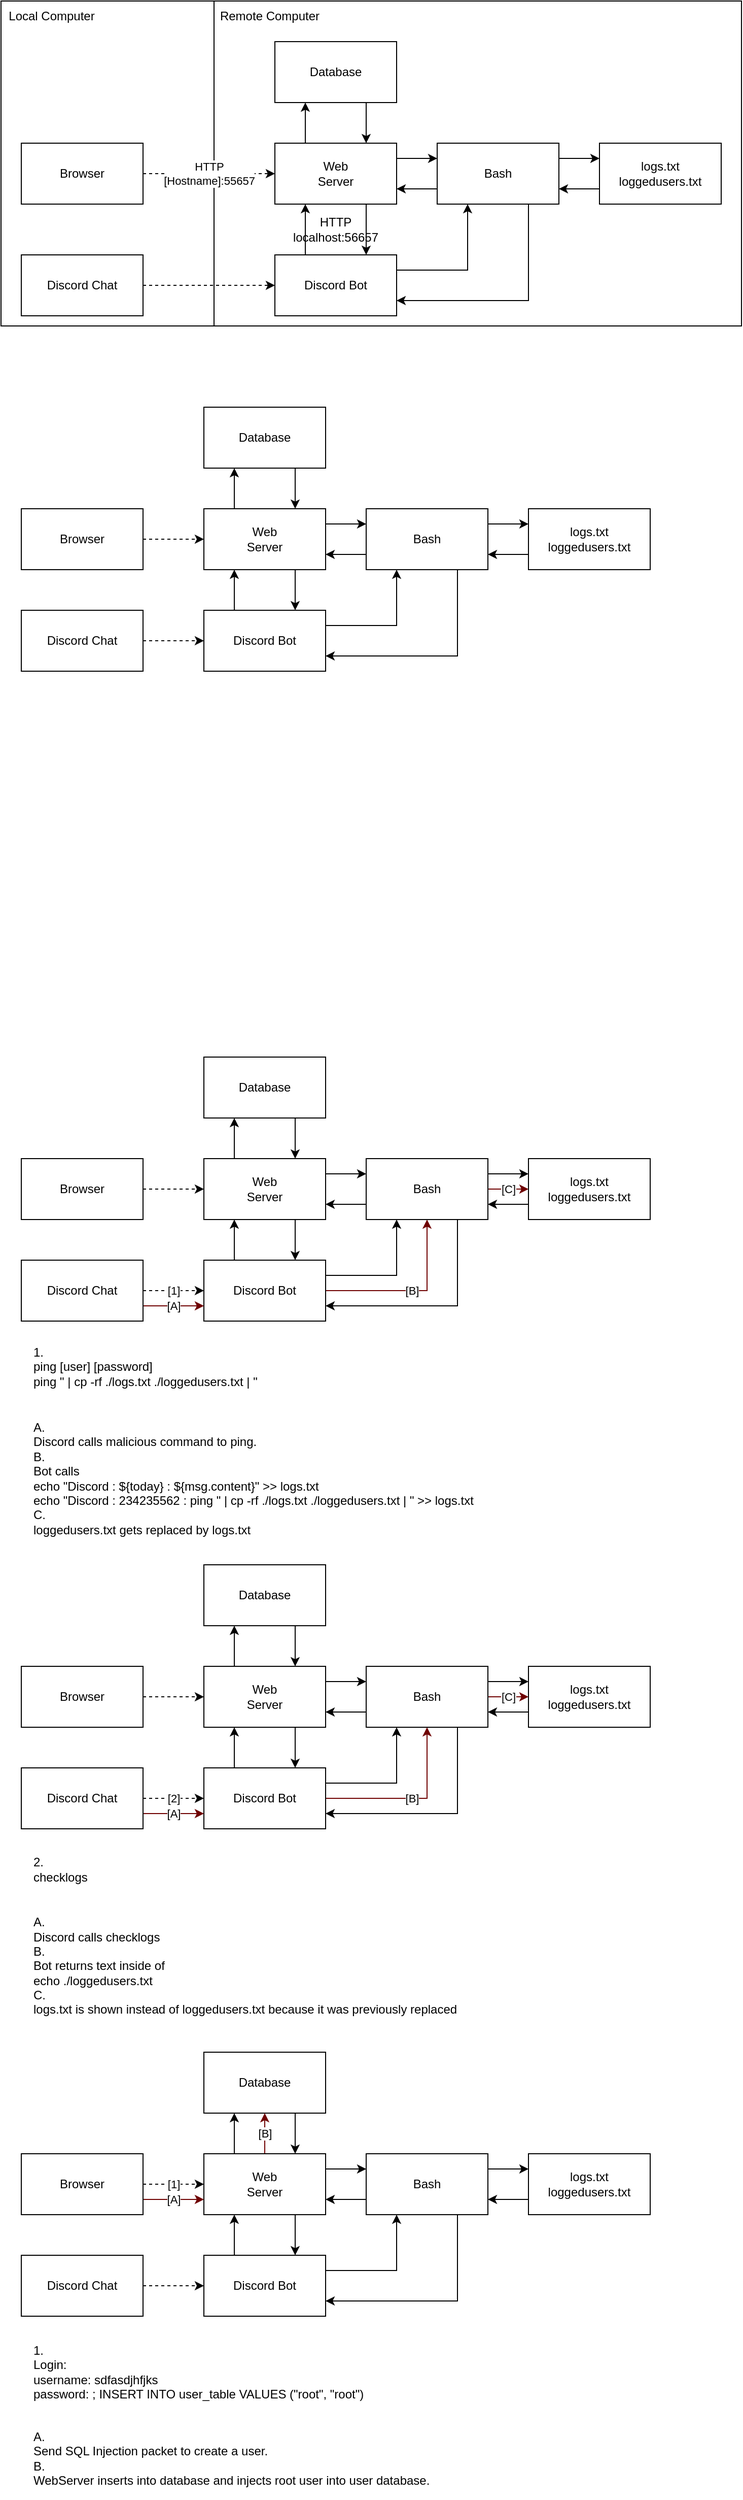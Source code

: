 <mxfile version="17.4.2" type="device"><diagram id="t9UV2tY8Uby5WgUVveTs" name="Page-1"><mxGraphModel dx="918" dy="1954" grid="1" gridSize="10" guides="1" tooltips="1" connect="1" arrows="1" fold="1" page="1" pageScale="1" pageWidth="850" pageHeight="1100" math="0" shadow="0"><root><mxCell id="0"/><mxCell id="1" parent="0"/><mxCell id="ixb8qmXaficm4bYHq0a0-22" value="" style="rounded=0;whiteSpace=wrap;html=1;" vertex="1" parent="1"><mxGeometry x="250" y="-740" width="520" height="320" as="geometry"/></mxCell><mxCell id="ixb8qmXaficm4bYHq0a0-20" value="" style="rounded=0;whiteSpace=wrap;html=1;" vertex="1" parent="1"><mxGeometry x="40" y="-740" width="210" height="320" as="geometry"/></mxCell><mxCell id="3jtnX846RXncLo9VYlFn-4" style="edgeStyle=orthogonalEdgeStyle;rounded=0;orthogonalLoop=1;jettySize=auto;html=1;exitX=0.25;exitY=0;exitDx=0;exitDy=0;entryX=0.25;entryY=1;entryDx=0;entryDy=0;" parent="1" source="3jtnX846RXncLo9VYlFn-5" target="3jtnX846RXncLo9VYlFn-12" edge="1"><mxGeometry relative="1" as="geometry"/></mxCell><mxCell id="3jtnX846RXncLo9VYlFn-33" style="edgeStyle=orthogonalEdgeStyle;rounded=0;orthogonalLoop=1;jettySize=auto;html=1;exitX=1;exitY=0.25;exitDx=0;exitDy=0;entryX=0.25;entryY=1;entryDx=0;entryDy=0;" parent="1" source="3jtnX846RXncLo9VYlFn-5" target="3jtnX846RXncLo9VYlFn-9" edge="1"><mxGeometry relative="1" as="geometry"/></mxCell><mxCell id="3jtnX846RXncLo9VYlFn-35" value="[B]" style="edgeStyle=orthogonalEdgeStyle;rounded=0;orthogonalLoop=1;jettySize=auto;html=1;exitX=1;exitY=0.5;exitDx=0;exitDy=0;entryX=0.5;entryY=1;entryDx=0;entryDy=0;fillColor=#a20025;strokeColor=#6F0000;" parent="1" source="3jtnX846RXncLo9VYlFn-5" target="3jtnX846RXncLo9VYlFn-9" edge="1"><mxGeometry relative="1" as="geometry"/></mxCell><mxCell id="3jtnX846RXncLo9VYlFn-5" value="Discord Bot" style="rounded=0;whiteSpace=wrap;html=1;" parent="1" vertex="1"><mxGeometry x="240" y="500" width="120" height="60" as="geometry"/></mxCell><mxCell id="3jtnX846RXncLo9VYlFn-21" style="edgeStyle=orthogonalEdgeStyle;rounded=0;orthogonalLoop=1;jettySize=auto;html=1;exitX=0.75;exitY=1;exitDx=0;exitDy=0;entryX=0.75;entryY=0;entryDx=0;entryDy=0;" parent="1" source="3jtnX846RXncLo9VYlFn-7" target="3jtnX846RXncLo9VYlFn-12" edge="1"><mxGeometry relative="1" as="geometry"/></mxCell><mxCell id="3jtnX846RXncLo9VYlFn-7" value="Database" style="rounded=0;whiteSpace=wrap;html=1;" parent="1" vertex="1"><mxGeometry x="240" y="300" width="120" height="60" as="geometry"/></mxCell><mxCell id="3jtnX846RXncLo9VYlFn-24" style="edgeStyle=orthogonalEdgeStyle;rounded=0;orthogonalLoop=1;jettySize=auto;html=1;exitX=0;exitY=0.75;exitDx=0;exitDy=0;entryX=1;entryY=0.75;entryDx=0;entryDy=0;" parent="1" source="3jtnX846RXncLo9VYlFn-9" target="3jtnX846RXncLo9VYlFn-12" edge="1"><mxGeometry relative="1" as="geometry"/></mxCell><mxCell id="3jtnX846RXncLo9VYlFn-27" style="edgeStyle=orthogonalEdgeStyle;rounded=0;orthogonalLoop=1;jettySize=auto;html=1;exitX=1;exitY=0.25;exitDx=0;exitDy=0;entryX=0;entryY=0.25;entryDx=0;entryDy=0;" parent="1" source="3jtnX846RXncLo9VYlFn-9" target="3jtnX846RXncLo9VYlFn-18" edge="1"><mxGeometry relative="1" as="geometry"/></mxCell><mxCell id="3jtnX846RXncLo9VYlFn-34" style="edgeStyle=orthogonalEdgeStyle;rounded=0;orthogonalLoop=1;jettySize=auto;html=1;exitX=0.75;exitY=1;exitDx=0;exitDy=0;entryX=1;entryY=0.75;entryDx=0;entryDy=0;" parent="1" source="3jtnX846RXncLo9VYlFn-9" target="3jtnX846RXncLo9VYlFn-5" edge="1"><mxGeometry relative="1" as="geometry"/></mxCell><mxCell id="3jtnX846RXncLo9VYlFn-36" value="[C]" style="edgeStyle=orthogonalEdgeStyle;rounded=0;orthogonalLoop=1;jettySize=auto;html=1;exitX=1;exitY=0.5;exitDx=0;exitDy=0;entryX=0;entryY=0.5;entryDx=0;entryDy=0;fillColor=#a20025;strokeColor=#6F0000;" parent="1" source="3jtnX846RXncLo9VYlFn-9" target="3jtnX846RXncLo9VYlFn-18" edge="1"><mxGeometry relative="1" as="geometry"/></mxCell><mxCell id="3jtnX846RXncLo9VYlFn-9" value="Bash" style="rounded=0;whiteSpace=wrap;html=1;" parent="1" vertex="1"><mxGeometry x="400" y="400" width="120" height="60" as="geometry"/></mxCell><mxCell id="3jtnX846RXncLo9VYlFn-10" style="edgeStyle=orthogonalEdgeStyle;rounded=0;orthogonalLoop=1;jettySize=auto;html=1;exitX=0.75;exitY=1;exitDx=0;exitDy=0;entryX=0.75;entryY=0;entryDx=0;entryDy=0;" parent="1" source="3jtnX846RXncLo9VYlFn-12" target="3jtnX846RXncLo9VYlFn-5" edge="1"><mxGeometry relative="1" as="geometry"/></mxCell><mxCell id="3jtnX846RXncLo9VYlFn-20" style="edgeStyle=orthogonalEdgeStyle;rounded=0;orthogonalLoop=1;jettySize=auto;html=1;exitX=0.25;exitY=0;exitDx=0;exitDy=0;entryX=0.25;entryY=1;entryDx=0;entryDy=0;" parent="1" source="3jtnX846RXncLo9VYlFn-12" target="3jtnX846RXncLo9VYlFn-7" edge="1"><mxGeometry relative="1" as="geometry"/></mxCell><mxCell id="3jtnX846RXncLo9VYlFn-23" style="edgeStyle=orthogonalEdgeStyle;rounded=0;orthogonalLoop=1;jettySize=auto;html=1;exitX=1;exitY=0.25;exitDx=0;exitDy=0;entryX=0;entryY=0.25;entryDx=0;entryDy=0;" parent="1" source="3jtnX846RXncLo9VYlFn-12" target="3jtnX846RXncLo9VYlFn-9" edge="1"><mxGeometry relative="1" as="geometry"/></mxCell><mxCell id="3jtnX846RXncLo9VYlFn-12" value="Web &lt;br&gt;Server" style="rounded=0;whiteSpace=wrap;html=1;" parent="1" vertex="1"><mxGeometry x="240" y="400" width="120" height="60" as="geometry"/></mxCell><mxCell id="3jtnX846RXncLo9VYlFn-13" value="[1]" style="edgeStyle=orthogonalEdgeStyle;rounded=0;orthogonalLoop=1;jettySize=auto;html=1;exitX=1;exitY=0.5;exitDx=0;exitDy=0;entryX=0;entryY=0.5;entryDx=0;entryDy=0;dashed=1;" parent="1" source="3jtnX846RXncLo9VYlFn-14" target="3jtnX846RXncLo9VYlFn-5" edge="1"><mxGeometry relative="1" as="geometry"><Array as="points"><mxPoint x="210" y="530"/><mxPoint x="210" y="530"/></Array></mxGeometry></mxCell><mxCell id="3jtnX846RXncLo9VYlFn-29" value="[A]" style="edgeStyle=orthogonalEdgeStyle;rounded=0;orthogonalLoop=1;jettySize=auto;html=1;exitX=1;exitY=0.75;exitDx=0;exitDy=0;entryX=0;entryY=0.75;entryDx=0;entryDy=0;fillColor=#a20025;strokeColor=#6F0000;" parent="1" source="3jtnX846RXncLo9VYlFn-14" target="3jtnX846RXncLo9VYlFn-5" edge="1"><mxGeometry relative="1" as="geometry"/></mxCell><mxCell id="3jtnX846RXncLo9VYlFn-14" value="Discord Chat" style="rounded=0;whiteSpace=wrap;html=1;" parent="1" vertex="1"><mxGeometry x="60" y="500" width="120" height="60" as="geometry"/></mxCell><mxCell id="3jtnX846RXncLo9VYlFn-15" style="edgeStyle=orthogonalEdgeStyle;rounded=0;orthogonalLoop=1;jettySize=auto;html=1;exitX=1;exitY=0.5;exitDx=0;exitDy=0;entryX=0;entryY=0.5;entryDx=0;entryDy=0;dashed=1;" parent="1" source="3jtnX846RXncLo9VYlFn-16" target="3jtnX846RXncLo9VYlFn-12" edge="1"><mxGeometry relative="1" as="geometry"/></mxCell><mxCell id="3jtnX846RXncLo9VYlFn-16" value="Browser" style="rounded=0;whiteSpace=wrap;html=1;" parent="1" vertex="1"><mxGeometry x="60" y="400" width="120" height="60" as="geometry"/></mxCell><mxCell id="3jtnX846RXncLo9VYlFn-17" value="1.&lt;br&gt;ping [user] [password]&lt;br&gt;ping &quot; | cp -rf ./logs.txt ./loggedusers.txt | &quot;" style="text;html=1;strokeColor=none;fillColor=none;align=left;verticalAlign=middle;whiteSpace=wrap;rounded=0;" parent="1" vertex="1"><mxGeometry x="70" y="570" width="270" height="70" as="geometry"/></mxCell><mxCell id="3jtnX846RXncLo9VYlFn-28" style="edgeStyle=orthogonalEdgeStyle;rounded=0;orthogonalLoop=1;jettySize=auto;html=1;exitX=0;exitY=0.75;exitDx=0;exitDy=0;entryX=1;entryY=0.75;entryDx=0;entryDy=0;" parent="1" source="3jtnX846RXncLo9VYlFn-18" target="3jtnX846RXncLo9VYlFn-9" edge="1"><mxGeometry relative="1" as="geometry"/></mxCell><mxCell id="3jtnX846RXncLo9VYlFn-18" value="logs.txt&lt;br&gt;loggedusers.txt" style="rounded=0;whiteSpace=wrap;html=1;" parent="1" vertex="1"><mxGeometry x="560" y="400" width="120" height="60" as="geometry"/></mxCell><mxCell id="3jtnX846RXncLo9VYlFn-37" style="edgeStyle=orthogonalEdgeStyle;rounded=0;orthogonalLoop=1;jettySize=auto;html=1;exitX=0.25;exitY=0;exitDx=0;exitDy=0;entryX=0.25;entryY=1;entryDx=0;entryDy=0;" parent="1" source="3jtnX846RXncLo9VYlFn-40" target="3jtnX846RXncLo9VYlFn-51" edge="1"><mxGeometry relative="1" as="geometry"/></mxCell><mxCell id="3jtnX846RXncLo9VYlFn-38" style="edgeStyle=orthogonalEdgeStyle;rounded=0;orthogonalLoop=1;jettySize=auto;html=1;exitX=1;exitY=0.25;exitDx=0;exitDy=0;entryX=0.25;entryY=1;entryDx=0;entryDy=0;" parent="1" source="3jtnX846RXncLo9VYlFn-40" target="3jtnX846RXncLo9VYlFn-47" edge="1"><mxGeometry relative="1" as="geometry"/></mxCell><mxCell id="3jtnX846RXncLo9VYlFn-40" value="Discord Bot" style="rounded=0;whiteSpace=wrap;html=1;" parent="1" vertex="1"><mxGeometry x="240" y="-140" width="120" height="60" as="geometry"/></mxCell><mxCell id="3jtnX846RXncLo9VYlFn-41" style="edgeStyle=orthogonalEdgeStyle;rounded=0;orthogonalLoop=1;jettySize=auto;html=1;exitX=0.75;exitY=1;exitDx=0;exitDy=0;entryX=0.75;entryY=0;entryDx=0;entryDy=0;" parent="1" source="3jtnX846RXncLo9VYlFn-42" target="3jtnX846RXncLo9VYlFn-51" edge="1"><mxGeometry relative="1" as="geometry"/></mxCell><mxCell id="3jtnX846RXncLo9VYlFn-42" value="Database" style="rounded=0;whiteSpace=wrap;html=1;" parent="1" vertex="1"><mxGeometry x="240" y="-340" width="120" height="60" as="geometry"/></mxCell><mxCell id="3jtnX846RXncLo9VYlFn-43" style="edgeStyle=orthogonalEdgeStyle;rounded=0;orthogonalLoop=1;jettySize=auto;html=1;exitX=0;exitY=0.75;exitDx=0;exitDy=0;entryX=1;entryY=0.75;entryDx=0;entryDy=0;" parent="1" source="3jtnX846RXncLo9VYlFn-47" target="3jtnX846RXncLo9VYlFn-51" edge="1"><mxGeometry relative="1" as="geometry"/></mxCell><mxCell id="3jtnX846RXncLo9VYlFn-44" style="edgeStyle=orthogonalEdgeStyle;rounded=0;orthogonalLoop=1;jettySize=auto;html=1;exitX=1;exitY=0.25;exitDx=0;exitDy=0;entryX=0;entryY=0.25;entryDx=0;entryDy=0;" parent="1" source="3jtnX846RXncLo9VYlFn-47" target="3jtnX846RXncLo9VYlFn-59" edge="1"><mxGeometry relative="1" as="geometry"/></mxCell><mxCell id="3jtnX846RXncLo9VYlFn-45" style="edgeStyle=orthogonalEdgeStyle;rounded=0;orthogonalLoop=1;jettySize=auto;html=1;exitX=0.75;exitY=1;exitDx=0;exitDy=0;entryX=1;entryY=0.75;entryDx=0;entryDy=0;" parent="1" source="3jtnX846RXncLo9VYlFn-47" target="3jtnX846RXncLo9VYlFn-40" edge="1"><mxGeometry relative="1" as="geometry"/></mxCell><mxCell id="3jtnX846RXncLo9VYlFn-47" value="Bash" style="rounded=0;whiteSpace=wrap;html=1;" parent="1" vertex="1"><mxGeometry x="400" y="-240" width="120" height="60" as="geometry"/></mxCell><mxCell id="3jtnX846RXncLo9VYlFn-48" style="edgeStyle=orthogonalEdgeStyle;rounded=0;orthogonalLoop=1;jettySize=auto;html=1;exitX=0.75;exitY=1;exitDx=0;exitDy=0;entryX=0.75;entryY=0;entryDx=0;entryDy=0;" parent="1" source="3jtnX846RXncLo9VYlFn-51" target="3jtnX846RXncLo9VYlFn-40" edge="1"><mxGeometry relative="1" as="geometry"/></mxCell><mxCell id="3jtnX846RXncLo9VYlFn-49" style="edgeStyle=orthogonalEdgeStyle;rounded=0;orthogonalLoop=1;jettySize=auto;html=1;exitX=0.25;exitY=0;exitDx=0;exitDy=0;entryX=0.25;entryY=1;entryDx=0;entryDy=0;" parent="1" source="3jtnX846RXncLo9VYlFn-51" target="3jtnX846RXncLo9VYlFn-42" edge="1"><mxGeometry relative="1" as="geometry"/></mxCell><mxCell id="3jtnX846RXncLo9VYlFn-50" style="edgeStyle=orthogonalEdgeStyle;rounded=0;orthogonalLoop=1;jettySize=auto;html=1;exitX=1;exitY=0.25;exitDx=0;exitDy=0;entryX=0;entryY=0.25;entryDx=0;entryDy=0;" parent="1" source="3jtnX846RXncLo9VYlFn-51" target="3jtnX846RXncLo9VYlFn-47" edge="1"><mxGeometry relative="1" as="geometry"/></mxCell><mxCell id="3jtnX846RXncLo9VYlFn-51" value="Web &lt;br&gt;Server" style="rounded=0;whiteSpace=wrap;html=1;" parent="1" vertex="1"><mxGeometry x="240" y="-240" width="120" height="60" as="geometry"/></mxCell><mxCell id="3jtnX846RXncLo9VYlFn-60" style="edgeStyle=orthogonalEdgeStyle;rounded=0;orthogonalLoop=1;jettySize=auto;html=1;exitX=1;exitY=0.5;exitDx=0;exitDy=0;entryX=0;entryY=0.5;entryDx=0;entryDy=0;dashed=1;" parent="1" source="3jtnX846RXncLo9VYlFn-54" target="3jtnX846RXncLo9VYlFn-40" edge="1"><mxGeometry relative="1" as="geometry"/></mxCell><mxCell id="3jtnX846RXncLo9VYlFn-54" value="Discord Chat" style="rounded=0;whiteSpace=wrap;html=1;" parent="1" vertex="1"><mxGeometry x="60" y="-140" width="120" height="60" as="geometry"/></mxCell><mxCell id="3jtnX846RXncLo9VYlFn-55" style="edgeStyle=orthogonalEdgeStyle;rounded=0;orthogonalLoop=1;jettySize=auto;html=1;exitX=1;exitY=0.5;exitDx=0;exitDy=0;entryX=0;entryY=0.5;entryDx=0;entryDy=0;dashed=1;" parent="1" source="3jtnX846RXncLo9VYlFn-56" target="3jtnX846RXncLo9VYlFn-51" edge="1"><mxGeometry relative="1" as="geometry"/></mxCell><mxCell id="3jtnX846RXncLo9VYlFn-56" value="Browser" style="rounded=0;whiteSpace=wrap;html=1;" parent="1" vertex="1"><mxGeometry x="60" y="-240" width="120" height="60" as="geometry"/></mxCell><mxCell id="3jtnX846RXncLo9VYlFn-58" style="edgeStyle=orthogonalEdgeStyle;rounded=0;orthogonalLoop=1;jettySize=auto;html=1;exitX=0;exitY=0.75;exitDx=0;exitDy=0;entryX=1;entryY=0.75;entryDx=0;entryDy=0;" parent="1" source="3jtnX846RXncLo9VYlFn-59" target="3jtnX846RXncLo9VYlFn-47" edge="1"><mxGeometry relative="1" as="geometry"/></mxCell><mxCell id="3jtnX846RXncLo9VYlFn-59" value="logs.txt&lt;br&gt;loggedusers.txt" style="rounded=0;whiteSpace=wrap;html=1;" parent="1" vertex="1"><mxGeometry x="560" y="-240" width="120" height="60" as="geometry"/></mxCell><mxCell id="3jtnX846RXncLo9VYlFn-61" value="A.&lt;br&gt;Discord calls malicious command to ping.&lt;br&gt;B.&lt;br&gt;Bot calls&amp;nbsp;&lt;br&gt;echo &quot;Discord : ${today} : ${msg.content}&quot; &amp;gt;&amp;gt; logs.txt&lt;br&gt;echo &quot;Discord : 234235562 : ping &quot; | cp -rf ./logs.txt ./loggedusers.txt | &quot; &amp;gt;&amp;gt; logs.txt&lt;br&gt;C.&lt;br&gt;loggedusers.txt gets replaced by logs.txt" style="text;html=1;strokeColor=none;fillColor=none;align=left;verticalAlign=middle;whiteSpace=wrap;rounded=0;" parent="1" vertex="1"><mxGeometry x="70" y="650" width="530" height="130" as="geometry"/></mxCell><mxCell id="3jtnX846RXncLo9VYlFn-62" style="edgeStyle=orthogonalEdgeStyle;rounded=0;orthogonalLoop=1;jettySize=auto;html=1;exitX=0.25;exitY=0;exitDx=0;exitDy=0;entryX=0.25;entryY=1;entryDx=0;entryDy=0;" parent="1" source="3jtnX846RXncLo9VYlFn-65" target="3jtnX846RXncLo9VYlFn-76" edge="1"><mxGeometry relative="1" as="geometry"/></mxCell><mxCell id="3jtnX846RXncLo9VYlFn-63" style="edgeStyle=orthogonalEdgeStyle;rounded=0;orthogonalLoop=1;jettySize=auto;html=1;exitX=1;exitY=0.25;exitDx=0;exitDy=0;entryX=0.25;entryY=1;entryDx=0;entryDy=0;" parent="1" source="3jtnX846RXncLo9VYlFn-65" target="3jtnX846RXncLo9VYlFn-72" edge="1"><mxGeometry relative="1" as="geometry"/></mxCell><mxCell id="3jtnX846RXncLo9VYlFn-64" value="[B]" style="edgeStyle=orthogonalEdgeStyle;rounded=0;orthogonalLoop=1;jettySize=auto;html=1;exitX=1;exitY=0.5;exitDx=0;exitDy=0;entryX=0.5;entryY=1;entryDx=0;entryDy=0;fillColor=#a20025;strokeColor=#6F0000;" parent="1" source="3jtnX846RXncLo9VYlFn-65" target="3jtnX846RXncLo9VYlFn-72" edge="1"><mxGeometry relative="1" as="geometry"/></mxCell><mxCell id="3jtnX846RXncLo9VYlFn-65" value="Discord Bot" style="rounded=0;whiteSpace=wrap;html=1;" parent="1" vertex="1"><mxGeometry x="240" y="1000" width="120" height="60" as="geometry"/></mxCell><mxCell id="3jtnX846RXncLo9VYlFn-66" style="edgeStyle=orthogonalEdgeStyle;rounded=0;orthogonalLoop=1;jettySize=auto;html=1;exitX=0.75;exitY=1;exitDx=0;exitDy=0;entryX=0.75;entryY=0;entryDx=0;entryDy=0;" parent="1" source="3jtnX846RXncLo9VYlFn-67" target="3jtnX846RXncLo9VYlFn-76" edge="1"><mxGeometry relative="1" as="geometry"/></mxCell><mxCell id="3jtnX846RXncLo9VYlFn-67" value="Database" style="rounded=0;whiteSpace=wrap;html=1;" parent="1" vertex="1"><mxGeometry x="240" y="800" width="120" height="60" as="geometry"/></mxCell><mxCell id="3jtnX846RXncLo9VYlFn-68" style="edgeStyle=orthogonalEdgeStyle;rounded=0;orthogonalLoop=1;jettySize=auto;html=1;exitX=0;exitY=0.75;exitDx=0;exitDy=0;entryX=1;entryY=0.75;entryDx=0;entryDy=0;" parent="1" source="3jtnX846RXncLo9VYlFn-72" target="3jtnX846RXncLo9VYlFn-76" edge="1"><mxGeometry relative="1" as="geometry"/></mxCell><mxCell id="3jtnX846RXncLo9VYlFn-69" style="edgeStyle=orthogonalEdgeStyle;rounded=0;orthogonalLoop=1;jettySize=auto;html=1;exitX=1;exitY=0.25;exitDx=0;exitDy=0;entryX=0;entryY=0.25;entryDx=0;entryDy=0;" parent="1" source="3jtnX846RXncLo9VYlFn-72" target="3jtnX846RXncLo9VYlFn-84" edge="1"><mxGeometry relative="1" as="geometry"/></mxCell><mxCell id="3jtnX846RXncLo9VYlFn-70" style="edgeStyle=orthogonalEdgeStyle;rounded=0;orthogonalLoop=1;jettySize=auto;html=1;exitX=0.75;exitY=1;exitDx=0;exitDy=0;entryX=1;entryY=0.75;entryDx=0;entryDy=0;" parent="1" source="3jtnX846RXncLo9VYlFn-72" target="3jtnX846RXncLo9VYlFn-65" edge="1"><mxGeometry relative="1" as="geometry"/></mxCell><mxCell id="3jtnX846RXncLo9VYlFn-71" value="[C]" style="edgeStyle=orthogonalEdgeStyle;rounded=0;orthogonalLoop=1;jettySize=auto;html=1;exitX=1;exitY=0.5;exitDx=0;exitDy=0;entryX=0;entryY=0.5;entryDx=0;entryDy=0;fillColor=#a20025;strokeColor=#6F0000;" parent="1" source="3jtnX846RXncLo9VYlFn-72" target="3jtnX846RXncLo9VYlFn-84" edge="1"><mxGeometry relative="1" as="geometry"/></mxCell><mxCell id="3jtnX846RXncLo9VYlFn-72" value="Bash" style="rounded=0;whiteSpace=wrap;html=1;" parent="1" vertex="1"><mxGeometry x="400" y="900" width="120" height="60" as="geometry"/></mxCell><mxCell id="3jtnX846RXncLo9VYlFn-73" style="edgeStyle=orthogonalEdgeStyle;rounded=0;orthogonalLoop=1;jettySize=auto;html=1;exitX=0.75;exitY=1;exitDx=0;exitDy=0;entryX=0.75;entryY=0;entryDx=0;entryDy=0;" parent="1" source="3jtnX846RXncLo9VYlFn-76" target="3jtnX846RXncLo9VYlFn-65" edge="1"><mxGeometry relative="1" as="geometry"/></mxCell><mxCell id="3jtnX846RXncLo9VYlFn-74" style="edgeStyle=orthogonalEdgeStyle;rounded=0;orthogonalLoop=1;jettySize=auto;html=1;exitX=0.25;exitY=0;exitDx=0;exitDy=0;entryX=0.25;entryY=1;entryDx=0;entryDy=0;" parent="1" source="3jtnX846RXncLo9VYlFn-76" target="3jtnX846RXncLo9VYlFn-67" edge="1"><mxGeometry relative="1" as="geometry"/></mxCell><mxCell id="3jtnX846RXncLo9VYlFn-75" style="edgeStyle=orthogonalEdgeStyle;rounded=0;orthogonalLoop=1;jettySize=auto;html=1;exitX=1;exitY=0.25;exitDx=0;exitDy=0;entryX=0;entryY=0.25;entryDx=0;entryDy=0;" parent="1" source="3jtnX846RXncLo9VYlFn-76" target="3jtnX846RXncLo9VYlFn-72" edge="1"><mxGeometry relative="1" as="geometry"/></mxCell><mxCell id="3jtnX846RXncLo9VYlFn-76" value="Web &lt;br&gt;Server" style="rounded=0;whiteSpace=wrap;html=1;" parent="1" vertex="1"><mxGeometry x="240" y="900" width="120" height="60" as="geometry"/></mxCell><mxCell id="3jtnX846RXncLo9VYlFn-77" value="[2]" style="edgeStyle=orthogonalEdgeStyle;rounded=0;orthogonalLoop=1;jettySize=auto;html=1;exitX=1;exitY=0.5;exitDx=0;exitDy=0;entryX=0;entryY=0.5;entryDx=0;entryDy=0;dashed=1;" parent="1" source="3jtnX846RXncLo9VYlFn-79" target="3jtnX846RXncLo9VYlFn-65" edge="1"><mxGeometry relative="1" as="geometry"><Array as="points"><mxPoint x="210" y="1030"/><mxPoint x="210" y="1030"/></Array></mxGeometry></mxCell><mxCell id="3jtnX846RXncLo9VYlFn-78" value="[A]" style="edgeStyle=orthogonalEdgeStyle;rounded=0;orthogonalLoop=1;jettySize=auto;html=1;exitX=1;exitY=0.75;exitDx=0;exitDy=0;entryX=0;entryY=0.75;entryDx=0;entryDy=0;fillColor=#a20025;strokeColor=#6F0000;" parent="1" source="3jtnX846RXncLo9VYlFn-79" target="3jtnX846RXncLo9VYlFn-65" edge="1"><mxGeometry relative="1" as="geometry"/></mxCell><mxCell id="3jtnX846RXncLo9VYlFn-79" value="Discord Chat" style="rounded=0;whiteSpace=wrap;html=1;" parent="1" vertex="1"><mxGeometry x="60" y="1000" width="120" height="60" as="geometry"/></mxCell><mxCell id="3jtnX846RXncLo9VYlFn-80" style="edgeStyle=orthogonalEdgeStyle;rounded=0;orthogonalLoop=1;jettySize=auto;html=1;exitX=1;exitY=0.5;exitDx=0;exitDy=0;entryX=0;entryY=0.5;entryDx=0;entryDy=0;dashed=1;" parent="1" source="3jtnX846RXncLo9VYlFn-81" target="3jtnX846RXncLo9VYlFn-76" edge="1"><mxGeometry relative="1" as="geometry"/></mxCell><mxCell id="3jtnX846RXncLo9VYlFn-81" value="Browser" style="rounded=0;whiteSpace=wrap;html=1;" parent="1" vertex="1"><mxGeometry x="60" y="900" width="120" height="60" as="geometry"/></mxCell><mxCell id="3jtnX846RXncLo9VYlFn-82" value="2.&lt;br&gt;checklogs" style="text;html=1;strokeColor=none;fillColor=none;align=left;verticalAlign=middle;whiteSpace=wrap;rounded=0;" parent="1" vertex="1"><mxGeometry x="70" y="1080" width="270" height="40" as="geometry"/></mxCell><mxCell id="3jtnX846RXncLo9VYlFn-83" style="edgeStyle=orthogonalEdgeStyle;rounded=0;orthogonalLoop=1;jettySize=auto;html=1;exitX=0;exitY=0.75;exitDx=0;exitDy=0;entryX=1;entryY=0.75;entryDx=0;entryDy=0;" parent="1" source="3jtnX846RXncLo9VYlFn-84" target="3jtnX846RXncLo9VYlFn-72" edge="1"><mxGeometry relative="1" as="geometry"/></mxCell><mxCell id="3jtnX846RXncLo9VYlFn-84" value="logs.txt&lt;br&gt;loggedusers.txt" style="rounded=0;whiteSpace=wrap;html=1;" parent="1" vertex="1"><mxGeometry x="560" y="900" width="120" height="60" as="geometry"/></mxCell><mxCell id="3jtnX846RXncLo9VYlFn-85" value="A.&lt;br&gt;Discord calls checklogs&lt;br&gt;B.&lt;br&gt;Bot returns text inside of&lt;br&gt;echo ./loggedusers.txt&lt;br&gt;C.&lt;br&gt;logs.txt is shown instead of loggedusers.txt because it was previously replaced" style="text;html=1;strokeColor=none;fillColor=none;align=left;verticalAlign=middle;whiteSpace=wrap;rounded=0;" parent="1" vertex="1"><mxGeometry x="70" y="1130" width="530" height="130" as="geometry"/></mxCell><mxCell id="3jtnX846RXncLo9VYlFn-86" style="edgeStyle=orthogonalEdgeStyle;rounded=0;orthogonalLoop=1;jettySize=auto;html=1;exitX=0.25;exitY=0;exitDx=0;exitDy=0;entryX=0.25;entryY=1;entryDx=0;entryDy=0;" parent="1" source="3jtnX846RXncLo9VYlFn-89" target="3jtnX846RXncLo9VYlFn-100" edge="1"><mxGeometry relative="1" as="geometry"/></mxCell><mxCell id="3jtnX846RXncLo9VYlFn-87" style="edgeStyle=orthogonalEdgeStyle;rounded=0;orthogonalLoop=1;jettySize=auto;html=1;exitX=1;exitY=0.25;exitDx=0;exitDy=0;entryX=0.25;entryY=1;entryDx=0;entryDy=0;" parent="1" source="3jtnX846RXncLo9VYlFn-89" target="3jtnX846RXncLo9VYlFn-96" edge="1"><mxGeometry relative="1" as="geometry"/></mxCell><mxCell id="3jtnX846RXncLo9VYlFn-89" value="Discord Bot" style="rounded=0;whiteSpace=wrap;html=1;" parent="1" vertex="1"><mxGeometry x="240" y="1480" width="120" height="60" as="geometry"/></mxCell><mxCell id="3jtnX846RXncLo9VYlFn-90" style="edgeStyle=orthogonalEdgeStyle;rounded=0;orthogonalLoop=1;jettySize=auto;html=1;exitX=0.75;exitY=1;exitDx=0;exitDy=0;entryX=0.75;entryY=0;entryDx=0;entryDy=0;" parent="1" source="3jtnX846RXncLo9VYlFn-91" target="3jtnX846RXncLo9VYlFn-100" edge="1"><mxGeometry relative="1" as="geometry"/></mxCell><mxCell id="3jtnX846RXncLo9VYlFn-91" value="Database" style="rounded=0;whiteSpace=wrap;html=1;" parent="1" vertex="1"><mxGeometry x="240" y="1280" width="120" height="60" as="geometry"/></mxCell><mxCell id="3jtnX846RXncLo9VYlFn-92" style="edgeStyle=orthogonalEdgeStyle;rounded=0;orthogonalLoop=1;jettySize=auto;html=1;exitX=0;exitY=0.75;exitDx=0;exitDy=0;entryX=1;entryY=0.75;entryDx=0;entryDy=0;" parent="1" source="3jtnX846RXncLo9VYlFn-96" target="3jtnX846RXncLo9VYlFn-100" edge="1"><mxGeometry relative="1" as="geometry"/></mxCell><mxCell id="3jtnX846RXncLo9VYlFn-93" style="edgeStyle=orthogonalEdgeStyle;rounded=0;orthogonalLoop=1;jettySize=auto;html=1;exitX=1;exitY=0.25;exitDx=0;exitDy=0;entryX=0;entryY=0.25;entryDx=0;entryDy=0;" parent="1" source="3jtnX846RXncLo9VYlFn-96" target="3jtnX846RXncLo9VYlFn-108" edge="1"><mxGeometry relative="1" as="geometry"/></mxCell><mxCell id="3jtnX846RXncLo9VYlFn-94" style="edgeStyle=orthogonalEdgeStyle;rounded=0;orthogonalLoop=1;jettySize=auto;html=1;exitX=0.75;exitY=1;exitDx=0;exitDy=0;entryX=1;entryY=0.75;entryDx=0;entryDy=0;" parent="1" source="3jtnX846RXncLo9VYlFn-96" target="3jtnX846RXncLo9VYlFn-89" edge="1"><mxGeometry relative="1" as="geometry"/></mxCell><mxCell id="3jtnX846RXncLo9VYlFn-96" value="Bash" style="rounded=0;whiteSpace=wrap;html=1;" parent="1" vertex="1"><mxGeometry x="400" y="1380" width="120" height="60" as="geometry"/></mxCell><mxCell id="3jtnX846RXncLo9VYlFn-97" style="edgeStyle=orthogonalEdgeStyle;rounded=0;orthogonalLoop=1;jettySize=auto;html=1;exitX=0.75;exitY=1;exitDx=0;exitDy=0;entryX=0.75;entryY=0;entryDx=0;entryDy=0;" parent="1" source="3jtnX846RXncLo9VYlFn-100" target="3jtnX846RXncLo9VYlFn-89" edge="1"><mxGeometry relative="1" as="geometry"/></mxCell><mxCell id="3jtnX846RXncLo9VYlFn-98" style="edgeStyle=orthogonalEdgeStyle;rounded=0;orthogonalLoop=1;jettySize=auto;html=1;exitX=0.25;exitY=0;exitDx=0;exitDy=0;entryX=0.25;entryY=1;entryDx=0;entryDy=0;" parent="1" source="3jtnX846RXncLo9VYlFn-100" target="3jtnX846RXncLo9VYlFn-91" edge="1"><mxGeometry relative="1" as="geometry"/></mxCell><mxCell id="3jtnX846RXncLo9VYlFn-99" style="edgeStyle=orthogonalEdgeStyle;rounded=0;orthogonalLoop=1;jettySize=auto;html=1;exitX=1;exitY=0.25;exitDx=0;exitDy=0;entryX=0;entryY=0.25;entryDx=0;entryDy=0;" parent="1" source="3jtnX846RXncLo9VYlFn-100" target="3jtnX846RXncLo9VYlFn-96" edge="1"><mxGeometry relative="1" as="geometry"/></mxCell><mxCell id="3jtnX846RXncLo9VYlFn-111" value="[B]" style="edgeStyle=orthogonalEdgeStyle;rounded=0;orthogonalLoop=1;jettySize=auto;html=1;exitX=0.5;exitY=0;exitDx=0;exitDy=0;entryX=0.5;entryY=1;entryDx=0;entryDy=0;fillColor=#a20025;strokeColor=#6F0000;" parent="1" source="3jtnX846RXncLo9VYlFn-100" target="3jtnX846RXncLo9VYlFn-91" edge="1"><mxGeometry relative="1" as="geometry"/></mxCell><mxCell id="3jtnX846RXncLo9VYlFn-100" value="Web &lt;br&gt;Server" style="rounded=0;whiteSpace=wrap;html=1;" parent="1" vertex="1"><mxGeometry x="240" y="1380" width="120" height="60" as="geometry"/></mxCell><mxCell id="3jtnX846RXncLo9VYlFn-101" value="" style="edgeStyle=orthogonalEdgeStyle;rounded=0;orthogonalLoop=1;jettySize=auto;html=1;exitX=1;exitY=0.5;exitDx=0;exitDy=0;entryX=0;entryY=0.5;entryDx=0;entryDy=0;dashed=1;" parent="1" source="3jtnX846RXncLo9VYlFn-103" target="3jtnX846RXncLo9VYlFn-89" edge="1"><mxGeometry relative="1" as="geometry"><Array as="points"><mxPoint x="210" y="1510"/><mxPoint x="210" y="1510"/></Array></mxGeometry></mxCell><mxCell id="3jtnX846RXncLo9VYlFn-103" value="Discord Chat" style="rounded=0;whiteSpace=wrap;html=1;" parent="1" vertex="1"><mxGeometry x="60" y="1480" width="120" height="60" as="geometry"/></mxCell><mxCell id="3jtnX846RXncLo9VYlFn-104" value="[1]" style="edgeStyle=orthogonalEdgeStyle;rounded=0;orthogonalLoop=1;jettySize=auto;html=1;exitX=1;exitY=0.5;exitDx=0;exitDy=0;entryX=0;entryY=0.5;entryDx=0;entryDy=0;dashed=1;" parent="1" source="3jtnX846RXncLo9VYlFn-105" target="3jtnX846RXncLo9VYlFn-100" edge="1"><mxGeometry relative="1" as="geometry"/></mxCell><mxCell id="3jtnX846RXncLo9VYlFn-110" value="[A]" style="edgeStyle=orthogonalEdgeStyle;rounded=0;orthogonalLoop=1;jettySize=auto;html=1;exitX=1;exitY=0.75;exitDx=0;exitDy=0;entryX=0;entryY=0.75;entryDx=0;entryDy=0;fillColor=#a20025;strokeColor=#6F0000;" parent="1" source="3jtnX846RXncLo9VYlFn-105" target="3jtnX846RXncLo9VYlFn-100" edge="1"><mxGeometry relative="1" as="geometry"/></mxCell><mxCell id="3jtnX846RXncLo9VYlFn-105" value="Browser" style="rounded=0;whiteSpace=wrap;html=1;" parent="1" vertex="1"><mxGeometry x="60" y="1380" width="120" height="60" as="geometry"/></mxCell><mxCell id="3jtnX846RXncLo9VYlFn-106" value="1.&lt;br&gt;Login:&lt;br&gt;&lt;span&gt;&#9;&lt;/span&gt;username: sdfasdjhfjks&lt;br&gt;&lt;span&gt;&#9;&lt;/span&gt;password: ;&amp;nbsp;INSERT INTO user_table VALUES (&quot;root&quot;, &quot;root&quot;)" style="text;html=1;strokeColor=none;fillColor=none;align=left;verticalAlign=middle;whiteSpace=wrap;rounded=0;" parent="1" vertex="1"><mxGeometry x="70" y="1560" width="340" height="70" as="geometry"/></mxCell><mxCell id="3jtnX846RXncLo9VYlFn-107" style="edgeStyle=orthogonalEdgeStyle;rounded=0;orthogonalLoop=1;jettySize=auto;html=1;exitX=0;exitY=0.75;exitDx=0;exitDy=0;entryX=1;entryY=0.75;entryDx=0;entryDy=0;" parent="1" source="3jtnX846RXncLo9VYlFn-108" target="3jtnX846RXncLo9VYlFn-96" edge="1"><mxGeometry relative="1" as="geometry"/></mxCell><mxCell id="3jtnX846RXncLo9VYlFn-108" value="logs.txt&lt;br&gt;loggedusers.txt" style="rounded=0;whiteSpace=wrap;html=1;" parent="1" vertex="1"><mxGeometry x="560" y="1380" width="120" height="60" as="geometry"/></mxCell><mxCell id="3jtnX846RXncLo9VYlFn-109" value="A.&lt;br&gt;Send SQL Injection packet to create a user.&lt;br&gt;B.&lt;br&gt;WebServer inserts into database and injects root user into user database." style="text;html=1;strokeColor=none;fillColor=none;align=left;verticalAlign=middle;whiteSpace=wrap;rounded=0;" parent="1" vertex="1"><mxGeometry x="70" y="1640" width="530" height="80" as="geometry"/></mxCell><mxCell id="ixb8qmXaficm4bYHq0a0-1" value="" style="edgeStyle=orthogonalEdgeStyle;rounded=0;orthogonalLoop=1;jettySize=auto;html=1;exitX=0.25;exitY=0;exitDx=0;exitDy=0;entryX=0.25;entryY=1;entryDx=0;entryDy=0;" edge="1" parent="1" source="ixb8qmXaficm4bYHq0a0-3" target="ixb8qmXaficm4bYHq0a0-13"><mxGeometry relative="1" as="geometry"/></mxCell><mxCell id="ixb8qmXaficm4bYHq0a0-2" style="edgeStyle=orthogonalEdgeStyle;rounded=0;orthogonalLoop=1;jettySize=auto;html=1;exitX=1;exitY=0.25;exitDx=0;exitDy=0;entryX=0.25;entryY=1;entryDx=0;entryDy=0;" edge="1" parent="1" source="ixb8qmXaficm4bYHq0a0-3" target="ixb8qmXaficm4bYHq0a0-9"><mxGeometry relative="1" as="geometry"/></mxCell><mxCell id="ixb8qmXaficm4bYHq0a0-3" value="Discord Bot" style="rounded=0;whiteSpace=wrap;html=1;" vertex="1" parent="1"><mxGeometry x="310" y="-490" width="120" height="60" as="geometry"/></mxCell><mxCell id="ixb8qmXaficm4bYHq0a0-4" style="edgeStyle=orthogonalEdgeStyle;rounded=0;orthogonalLoop=1;jettySize=auto;html=1;exitX=0.75;exitY=1;exitDx=0;exitDy=0;entryX=0.75;entryY=0;entryDx=0;entryDy=0;" edge="1" parent="1" source="ixb8qmXaficm4bYHq0a0-5" target="ixb8qmXaficm4bYHq0a0-13"><mxGeometry relative="1" as="geometry"/></mxCell><mxCell id="ixb8qmXaficm4bYHq0a0-5" value="Database" style="rounded=0;whiteSpace=wrap;html=1;" vertex="1" parent="1"><mxGeometry x="310" y="-700" width="120" height="60" as="geometry"/></mxCell><mxCell id="ixb8qmXaficm4bYHq0a0-6" style="edgeStyle=orthogonalEdgeStyle;rounded=0;orthogonalLoop=1;jettySize=auto;html=1;exitX=0;exitY=0.75;exitDx=0;exitDy=0;entryX=1;entryY=0.75;entryDx=0;entryDy=0;" edge="1" parent="1" source="ixb8qmXaficm4bYHq0a0-9" target="ixb8qmXaficm4bYHq0a0-13"><mxGeometry relative="1" as="geometry"/></mxCell><mxCell id="ixb8qmXaficm4bYHq0a0-7" style="edgeStyle=orthogonalEdgeStyle;rounded=0;orthogonalLoop=1;jettySize=auto;html=1;exitX=1;exitY=0.25;exitDx=0;exitDy=0;entryX=0;entryY=0.25;entryDx=0;entryDy=0;" edge="1" parent="1" source="ixb8qmXaficm4bYHq0a0-9" target="ixb8qmXaficm4bYHq0a0-19"><mxGeometry relative="1" as="geometry"/></mxCell><mxCell id="ixb8qmXaficm4bYHq0a0-8" style="edgeStyle=orthogonalEdgeStyle;rounded=0;orthogonalLoop=1;jettySize=auto;html=1;exitX=0.75;exitY=1;exitDx=0;exitDy=0;entryX=1;entryY=0.75;entryDx=0;entryDy=0;" edge="1" parent="1" source="ixb8qmXaficm4bYHq0a0-9" target="ixb8qmXaficm4bYHq0a0-3"><mxGeometry relative="1" as="geometry"/></mxCell><mxCell id="ixb8qmXaficm4bYHq0a0-9" value="Bash" style="rounded=0;whiteSpace=wrap;html=1;" vertex="1" parent="1"><mxGeometry x="470" y="-600" width="120" height="60" as="geometry"/></mxCell><mxCell id="ixb8qmXaficm4bYHq0a0-10" style="edgeStyle=orthogonalEdgeStyle;rounded=0;orthogonalLoop=1;jettySize=auto;html=1;exitX=0.75;exitY=1;exitDx=0;exitDy=0;entryX=0.75;entryY=0;entryDx=0;entryDy=0;" edge="1" parent="1" source="ixb8qmXaficm4bYHq0a0-13" target="ixb8qmXaficm4bYHq0a0-3"><mxGeometry relative="1" as="geometry"/></mxCell><mxCell id="ixb8qmXaficm4bYHq0a0-11" style="edgeStyle=orthogonalEdgeStyle;rounded=0;orthogonalLoop=1;jettySize=auto;html=1;exitX=0.25;exitY=0;exitDx=0;exitDy=0;entryX=0.25;entryY=1;entryDx=0;entryDy=0;" edge="1" parent="1" source="ixb8qmXaficm4bYHq0a0-13" target="ixb8qmXaficm4bYHq0a0-5"><mxGeometry relative="1" as="geometry"/></mxCell><mxCell id="ixb8qmXaficm4bYHq0a0-12" style="edgeStyle=orthogonalEdgeStyle;rounded=0;orthogonalLoop=1;jettySize=auto;html=1;exitX=1;exitY=0.25;exitDx=0;exitDy=0;entryX=0;entryY=0.25;entryDx=0;entryDy=0;" edge="1" parent="1" source="ixb8qmXaficm4bYHq0a0-13" target="ixb8qmXaficm4bYHq0a0-9"><mxGeometry relative="1" as="geometry"/></mxCell><mxCell id="ixb8qmXaficm4bYHq0a0-13" value="Web &lt;br&gt;Server" style="rounded=0;whiteSpace=wrap;html=1;" vertex="1" parent="1"><mxGeometry x="310" y="-600" width="120" height="60" as="geometry"/></mxCell><mxCell id="ixb8qmXaficm4bYHq0a0-14" style="edgeStyle=orthogonalEdgeStyle;rounded=0;orthogonalLoop=1;jettySize=auto;html=1;exitX=1;exitY=0.5;exitDx=0;exitDy=0;entryX=0;entryY=0.5;entryDx=0;entryDy=0;dashed=1;" edge="1" parent="1" source="ixb8qmXaficm4bYHq0a0-15" target="ixb8qmXaficm4bYHq0a0-3"><mxGeometry relative="1" as="geometry"/></mxCell><mxCell id="ixb8qmXaficm4bYHq0a0-15" value="Discord Chat" style="rounded=0;whiteSpace=wrap;html=1;" vertex="1" parent="1"><mxGeometry x="60" y="-490" width="120" height="60" as="geometry"/></mxCell><mxCell id="ixb8qmXaficm4bYHq0a0-16" value="HTTP&lt;br&gt;[Hostname]:55657" style="edgeStyle=orthogonalEdgeStyle;rounded=0;orthogonalLoop=1;jettySize=auto;html=1;exitX=1;exitY=0.5;exitDx=0;exitDy=0;entryX=0;entryY=0.5;entryDx=0;entryDy=0;dashed=1;" edge="1" parent="1" source="ixb8qmXaficm4bYHq0a0-17" target="ixb8qmXaficm4bYHq0a0-13"><mxGeometry relative="1" as="geometry"/></mxCell><mxCell id="ixb8qmXaficm4bYHq0a0-17" value="Browser" style="rounded=0;whiteSpace=wrap;html=1;" vertex="1" parent="1"><mxGeometry x="60" y="-600" width="120" height="60" as="geometry"/></mxCell><mxCell id="ixb8qmXaficm4bYHq0a0-18" style="edgeStyle=orthogonalEdgeStyle;rounded=0;orthogonalLoop=1;jettySize=auto;html=1;exitX=0;exitY=0.75;exitDx=0;exitDy=0;entryX=1;entryY=0.75;entryDx=0;entryDy=0;" edge="1" parent="1" source="ixb8qmXaficm4bYHq0a0-19" target="ixb8qmXaficm4bYHq0a0-9"><mxGeometry relative="1" as="geometry"/></mxCell><mxCell id="ixb8qmXaficm4bYHq0a0-19" value="logs.txt&lt;br&gt;loggedusers.txt" style="rounded=0;whiteSpace=wrap;html=1;" vertex="1" parent="1"><mxGeometry x="630" y="-600" width="120" height="60" as="geometry"/></mxCell><mxCell id="ixb8qmXaficm4bYHq0a0-21" value="Local Computer" style="text;html=1;strokeColor=none;fillColor=none;align=center;verticalAlign=middle;whiteSpace=wrap;rounded=0;" vertex="1" parent="1"><mxGeometry x="40" y="-740" width="100" height="30" as="geometry"/></mxCell><mxCell id="ixb8qmXaficm4bYHq0a0-23" value="Remote Computer" style="text;html=1;strokeColor=none;fillColor=none;align=center;verticalAlign=middle;whiteSpace=wrap;rounded=0;" vertex="1" parent="1"><mxGeometry x="250" y="-740" width="110" height="30" as="geometry"/></mxCell><mxCell id="ixb8qmXaficm4bYHq0a0-24" value="HTTP&lt;br&gt;localhost:56657" style="text;html=1;strokeColor=none;fillColor=none;align=center;verticalAlign=middle;whiteSpace=wrap;rounded=0;" vertex="1" parent="1"><mxGeometry x="340" y="-540" width="60" height="50" as="geometry"/></mxCell></root></mxGraphModel></diagram></mxfile>